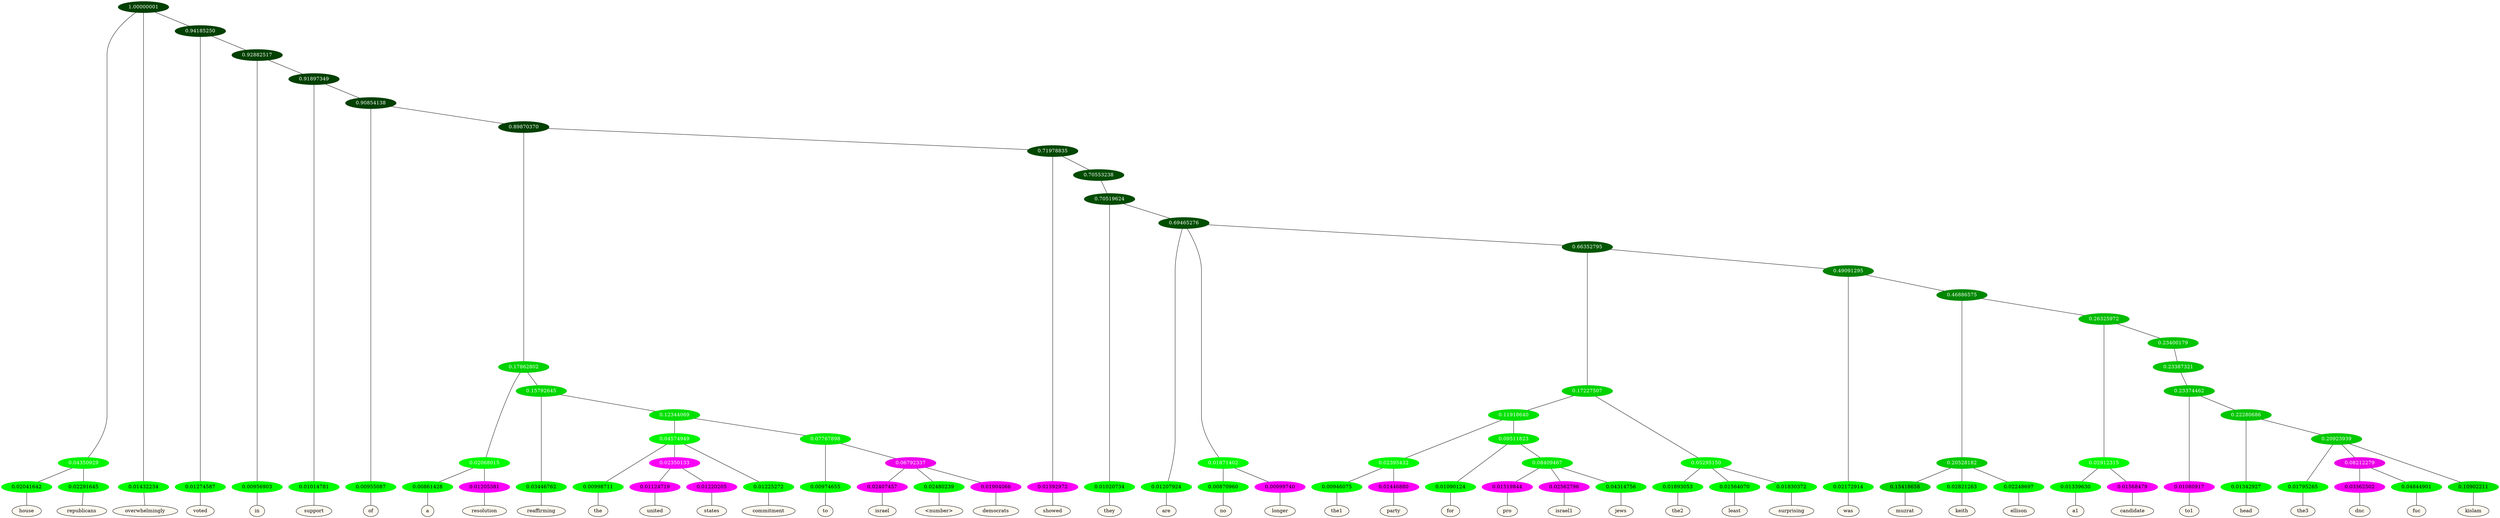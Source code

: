 graph {
	node [format=png height=0.15 nodesep=0.001 ordering=out overlap=prism overlap_scaling=0.01 ranksep=0.001 ratio=0.2 style=filled width=0.15]
	{
		rank=same
		a_w_4 [label=house color=black fillcolor=floralwhite style="filled,solid"]
		a_w_5 [label=republicans color=black fillcolor=floralwhite style="filled,solid"]
		a_w_2 [label=overwhelmingly color=black fillcolor=floralwhite style="filled,solid"]
		a_w_6 [label=voted color=black fillcolor=floralwhite style="filled,solid"]
		a_w_8 [label=in color=black fillcolor=floralwhite style="filled,solid"]
		a_w_10 [label=support color=black fillcolor=floralwhite style="filled,solid"]
		a_w_12 [label=of color=black fillcolor=floralwhite style="filled,solid"]
		a_w_20 [label=a color=black fillcolor=floralwhite style="filled,solid"]
		a_w_21 [label=resolution color=black fillcolor=floralwhite style="filled,solid"]
		a_w_22 [label=reaffirming color=black fillcolor=floralwhite style="filled,solid"]
		a_w_29 [label=the color=black fillcolor=floralwhite style="filled,solid"]
		a_w_37 [label=united color=black fillcolor=floralwhite style="filled,solid"]
		a_w_38 [label=states color=black fillcolor=floralwhite style="filled,solid"]
		a_w_31 [label=commitment color=black fillcolor=floralwhite style="filled,solid"]
		a_w_32 [label=to color=black fillcolor=floralwhite style="filled,solid"]
		a_w_39 [label=israel color=black fillcolor=floralwhite style="filled,solid"]
		a_w_40 [label="\<number\>" color=black fillcolor=floralwhite style="filled,solid"]
		a_w_41 [label=democrats color=black fillcolor=floralwhite style="filled,solid"]
		a_w_18 [label=showed color=black fillcolor=floralwhite style="filled,solid"]
		a_w_27 [label=they color=black fillcolor=floralwhite style="filled,solid"]
		a_w_34 [label=are color=black fillcolor=floralwhite style="filled,solid"]
		a_w_42 [label=no color=black fillcolor=floralwhite style="filled,solid"]
		a_w_43 [label=longer color=black fillcolor=floralwhite style="filled,solid"]
		a_w_57 [label=the1 color=black fillcolor=floralwhite style="filled,solid"]
		a_w_58 [label=party color=black fillcolor=floralwhite style="filled,solid"]
		a_w_59 [label=for color=black fillcolor=floralwhite style="filled,solid"]
		a_w_66 [label=pro color=black fillcolor=floralwhite style="filled,solid"]
		a_w_67 [label=israel1 color=black fillcolor=floralwhite style="filled,solid"]
		a_w_68 [label=jews color=black fillcolor=floralwhite style="filled,solid"]
		a_w_52 [label=the2 color=black fillcolor=floralwhite style="filled,solid"]
		a_w_53 [label=least color=black fillcolor=floralwhite style="filled,solid"]
		a_w_54 [label=surprising color=black fillcolor=floralwhite style="filled,solid"]
		a_w_48 [label=was color=black fillcolor=floralwhite style="filled,solid"]
		a_w_61 [label=muzrat color=black fillcolor=floralwhite style="filled,solid"]
		a_w_62 [label=keith color=black fillcolor=floralwhite style="filled,solid"]
		a_w_63 [label=ellison color=black fillcolor=floralwhite style="filled,solid"]
		a_w_69 [label=a1 color=black fillcolor=floralwhite style="filled,solid"]
		a_w_70 [label=candidate color=black fillcolor=floralwhite style="filled,solid"]
		a_w_73 [label=to1 color=black fillcolor=floralwhite style="filled,solid"]
		a_w_75 [label=head color=black fillcolor=floralwhite style="filled,solid"]
		a_w_77 [label=the3 color=black fillcolor=floralwhite style="filled,solid"]
		a_w_80 [label=dnc color=black fillcolor=floralwhite style="filled,solid"]
		a_w_81 [label=fuc color=black fillcolor=floralwhite style="filled,solid"]
		a_w_79 [label=kislam color=black fillcolor=floralwhite style="filled,solid"]
	}
	a_n_4 -- a_w_4
	a_n_5 -- a_w_5
	a_n_2 -- a_w_2
	a_n_6 -- a_w_6
	a_n_8 -- a_w_8
	a_n_10 -- a_w_10
	a_n_12 -- a_w_12
	a_n_20 -- a_w_20
	a_n_21 -- a_w_21
	a_n_22 -- a_w_22
	a_n_29 -- a_w_29
	a_n_37 -- a_w_37
	a_n_38 -- a_w_38
	a_n_31 -- a_w_31
	a_n_32 -- a_w_32
	a_n_39 -- a_w_39
	a_n_40 -- a_w_40
	a_n_41 -- a_w_41
	a_n_18 -- a_w_18
	a_n_27 -- a_w_27
	a_n_34 -- a_w_34
	a_n_42 -- a_w_42
	a_n_43 -- a_w_43
	a_n_57 -- a_w_57
	a_n_58 -- a_w_58
	a_n_59 -- a_w_59
	a_n_66 -- a_w_66
	a_n_67 -- a_w_67
	a_n_68 -- a_w_68
	a_n_52 -- a_w_52
	a_n_53 -- a_w_53
	a_n_54 -- a_w_54
	a_n_48 -- a_w_48
	a_n_61 -- a_w_61
	a_n_62 -- a_w_62
	a_n_63 -- a_w_63
	a_n_69 -- a_w_69
	a_n_70 -- a_w_70
	a_n_73 -- a_w_73
	a_n_75 -- a_w_75
	a_n_77 -- a_w_77
	a_n_80 -- a_w_80
	a_n_81 -- a_w_81
	a_n_79 -- a_w_79
	{
		rank=same
		a_n_4 [label=0.02041642 color="0.334 1.000 0.980" fontcolor=black]
		a_n_5 [label=0.02291645 color="0.334 1.000 0.977" fontcolor=black]
		a_n_2 [label=0.01432234 color="0.334 1.000 0.986" fontcolor=black]
		a_n_6 [label=0.01274587 color="0.334 1.000 0.987" fontcolor=black]
		a_n_8 [label=0.00956903 color="0.334 1.000 0.990" fontcolor=black]
		a_n_10 [label=0.01014781 color="0.334 1.000 0.990" fontcolor=black]
		a_n_12 [label=0.00955087 color="0.334 1.000 0.990" fontcolor=black]
		a_n_20 [label=0.00861428 color="0.334 1.000 0.991" fontcolor=black]
		a_n_21 [label=0.01205381 color="0.835 1.000 0.988" fontcolor=black]
		a_n_22 [label=0.03446762 color="0.334 1.000 0.966" fontcolor=black]
		a_n_29 [label=0.00998711 color="0.334 1.000 0.990" fontcolor=black]
		a_n_37 [label=0.01124719 color="0.835 1.000 0.989" fontcolor=black]
		a_n_38 [label=0.01220205 color="0.835 1.000 0.988" fontcolor=black]
		a_n_31 [label=0.01225272 color="0.334 1.000 0.988" fontcolor=black]
		a_n_32 [label=0.00974655 color="0.334 1.000 0.990" fontcolor=black]
		a_n_39 [label=0.02407457 color="0.835 1.000 0.976" fontcolor=black]
		a_n_40 [label=0.02480239 color="0.334 1.000 0.975" fontcolor=black]
		a_n_41 [label=0.01904066 color="0.835 1.000 0.981" fontcolor=black]
		a_n_18 [label=0.01392972 color="0.835 1.000 0.986" fontcolor=black]
		a_n_27 [label=0.01020734 color="0.334 1.000 0.990" fontcolor=black]
		a_n_34 [label=0.01207924 color="0.334 1.000 0.988" fontcolor=black]
		a_n_42 [label=0.00870960 color="0.334 1.000 0.991" fontcolor=black]
		a_n_43 [label=0.00999740 color="0.835 1.000 0.990" fontcolor=black]
		a_n_57 [label=0.00946075 color="0.334 1.000 0.991" fontcolor=black]
		a_n_58 [label=0.01446880 color="0.835 1.000 0.986" fontcolor=black]
		a_n_59 [label=0.01090124 color="0.334 1.000 0.989" fontcolor=black]
		a_n_66 [label=0.01519844 color="0.835 1.000 0.985" fontcolor=black]
		a_n_67 [label=0.02562796 color="0.835 1.000 0.974" fontcolor=black]
		a_n_68 [label=0.04314756 color="0.334 1.000 0.957" fontcolor=black]
		a_n_52 [label=0.01893053 color="0.334 1.000 0.981" fontcolor=black]
		a_n_53 [label=0.01564070 color="0.334 1.000 0.984" fontcolor=black]
		a_n_54 [label=0.01830372 color="0.334 1.000 0.982" fontcolor=black]
		a_n_48 [label=0.02172914 color="0.334 1.000 0.978" fontcolor=black]
		a_n_61 [label=0.15418658 color="0.334 1.000 0.846" fontcolor=black]
		a_n_62 [label=0.02821263 color="0.334 1.000 0.972" fontcolor=black]
		a_n_63 [label=0.02248697 color="0.334 1.000 0.978" fontcolor=black]
		a_n_69 [label=0.01339630 color="0.334 1.000 0.987" fontcolor=black]
		a_n_70 [label=0.01568479 color="0.835 1.000 0.984" fontcolor=black]
		a_n_73 [label=0.01080917 color="0.835 1.000 0.989" fontcolor=black]
		a_n_75 [label=0.01342927 color="0.334 1.000 0.987" fontcolor=black]
		a_n_77 [label=0.01795265 color="0.334 1.000 0.982" fontcolor=black]
		a_n_80 [label=0.03362502 color="0.835 1.000 0.966" fontcolor=black]
		a_n_81 [label=0.04844901 color="0.334 1.000 0.952" fontcolor=black]
		a_n_79 [label=0.10902211 color="0.334 1.000 0.891" fontcolor=black]
	}
	a_n_0 [label=1.00000001 color="0.334 1.000 0.250" fontcolor=grey99]
	a_n_1 [label=0.04350929 color="0.334 1.000 0.956" fontcolor=grey99]
	a_n_0 -- a_n_1
	a_n_0 -- a_n_2
	a_n_3 [label=0.94185250 color="0.334 1.000 0.250" fontcolor=grey99]
	a_n_0 -- a_n_3
	a_n_1 -- a_n_4
	a_n_1 -- a_n_5
	a_n_3 -- a_n_6
	a_n_7 [label=0.92882517 color="0.334 1.000 0.250" fontcolor=grey99]
	a_n_3 -- a_n_7
	a_n_7 -- a_n_8
	a_n_9 [label=0.91897349 color="0.334 1.000 0.250" fontcolor=grey99]
	a_n_7 -- a_n_9
	a_n_9 -- a_n_10
	a_n_11 [label=0.90854138 color="0.334 1.000 0.250" fontcolor=grey99]
	a_n_9 -- a_n_11
	a_n_11 -- a_n_12
	a_n_13 [label=0.89870370 color="0.334 1.000 0.250" fontcolor=grey99]
	a_n_11 -- a_n_13
	a_n_14 [label=0.17862802 color="0.334 1.000 0.821" fontcolor=grey99]
	a_n_13 -- a_n_14
	a_n_15 [label=0.71978835 color="0.334 1.000 0.280" fontcolor=grey99]
	a_n_13 -- a_n_15
	a_n_16 [label=0.02068015 color="0.334 1.000 0.979" fontcolor=grey99]
	a_n_14 -- a_n_16
	a_n_17 [label=0.15792645 color="0.334 1.000 0.842" fontcolor=grey99]
	a_n_14 -- a_n_17
	a_n_15 -- a_n_18
	a_n_19 [label=0.70553238 color="0.334 1.000 0.294" fontcolor=grey99]
	a_n_15 -- a_n_19
	a_n_16 -- a_n_20
	a_n_16 -- a_n_21
	a_n_17 -- a_n_22
	a_n_23 [label=0.12344069 color="0.334 1.000 0.877" fontcolor=grey99]
	a_n_17 -- a_n_23
	a_n_24 [label=0.70519624 color="0.334 1.000 0.295" fontcolor=grey99]
	a_n_19 -- a_n_24
	a_n_25 [label=0.04574949 color="0.334 1.000 0.954" fontcolor=grey99]
	a_n_23 -- a_n_25
	a_n_26 [label=0.07767898 color="0.334 1.000 0.922" fontcolor=grey99]
	a_n_23 -- a_n_26
	a_n_24 -- a_n_27
	a_n_28 [label=0.69465276 color="0.334 1.000 0.305" fontcolor=grey99]
	a_n_24 -- a_n_28
	a_n_25 -- a_n_29
	a_n_30 [label=0.02350133 color="0.835 1.000 0.976" fontcolor=grey99]
	a_n_25 -- a_n_30
	a_n_25 -- a_n_31
	a_n_26 -- a_n_32
	a_n_33 [label=0.06792337 color="0.835 1.000 0.932" fontcolor=grey99]
	a_n_26 -- a_n_33
	a_n_28 -- a_n_34
	a_n_35 [label=0.01871402 color="0.334 1.000 0.981" fontcolor=grey99]
	a_n_28 -- a_n_35
	a_n_36 [label=0.66352795 color="0.334 1.000 0.336" fontcolor=grey99]
	a_n_28 -- a_n_36
	a_n_30 -- a_n_37
	a_n_30 -- a_n_38
	a_n_33 -- a_n_39
	a_n_33 -- a_n_40
	a_n_33 -- a_n_41
	a_n_35 -- a_n_42
	a_n_35 -- a_n_43
	a_n_44 [label=0.17227507 color="0.334 1.000 0.828" fontcolor=grey99]
	a_n_36 -- a_n_44
	a_n_45 [label=0.49091295 color="0.334 1.000 0.509" fontcolor=grey99]
	a_n_36 -- a_n_45
	a_n_46 [label=0.11918640 color="0.334 1.000 0.881" fontcolor=grey99]
	a_n_44 -- a_n_46
	a_n_47 [label=0.05295150 color="0.334 1.000 0.947" fontcolor=grey99]
	a_n_44 -- a_n_47
	a_n_45 -- a_n_48
	a_n_49 [label=0.46886575 color="0.334 1.000 0.531" fontcolor=grey99]
	a_n_45 -- a_n_49
	a_n_50 [label=0.02395432 color="0.334 1.000 0.976" fontcolor=grey99]
	a_n_46 -- a_n_50
	a_n_51 [label=0.09511823 color="0.334 1.000 0.905" fontcolor=grey99]
	a_n_46 -- a_n_51
	a_n_47 -- a_n_52
	a_n_47 -- a_n_53
	a_n_47 -- a_n_54
	a_n_55 [label=0.20528182 color="0.334 1.000 0.795" fontcolor=grey99]
	a_n_49 -- a_n_55
	a_n_56 [label=0.26325972 color="0.334 1.000 0.737" fontcolor=grey99]
	a_n_49 -- a_n_56
	a_n_50 -- a_n_57
	a_n_50 -- a_n_58
	a_n_51 -- a_n_59
	a_n_60 [label=0.08409467 color="0.334 1.000 0.916" fontcolor=grey99]
	a_n_51 -- a_n_60
	a_n_55 -- a_n_61
	a_n_55 -- a_n_62
	a_n_55 -- a_n_63
	a_n_64 [label=0.02912315 color="0.334 1.000 0.971" fontcolor=grey99]
	a_n_56 -- a_n_64
	a_n_65 [label=0.23400179 color="0.334 1.000 0.766" fontcolor=grey99]
	a_n_56 -- a_n_65
	a_n_60 -- a_n_66
	a_n_60 -- a_n_67
	a_n_60 -- a_n_68
	a_n_64 -- a_n_69
	a_n_64 -- a_n_70
	a_n_71 [label=0.23387321 color="0.334 1.000 0.766" fontcolor=grey99]
	a_n_65 -- a_n_71
	a_n_72 [label=0.23374462 color="0.334 1.000 0.766" fontcolor=grey99]
	a_n_71 -- a_n_72
	a_n_72 -- a_n_73
	a_n_74 [label=0.22280686 color="0.334 1.000 0.777" fontcolor=grey99]
	a_n_72 -- a_n_74
	a_n_74 -- a_n_75
	a_n_76 [label=0.20923939 color="0.334 1.000 0.791" fontcolor=grey99]
	a_n_74 -- a_n_76
	a_n_76 -- a_n_77
	a_n_78 [label=0.08212279 color="0.835 1.000 0.918" fontcolor=grey99]
	a_n_76 -- a_n_78
	a_n_76 -- a_n_79
	a_n_78 -- a_n_80
	a_n_78 -- a_n_81
}
